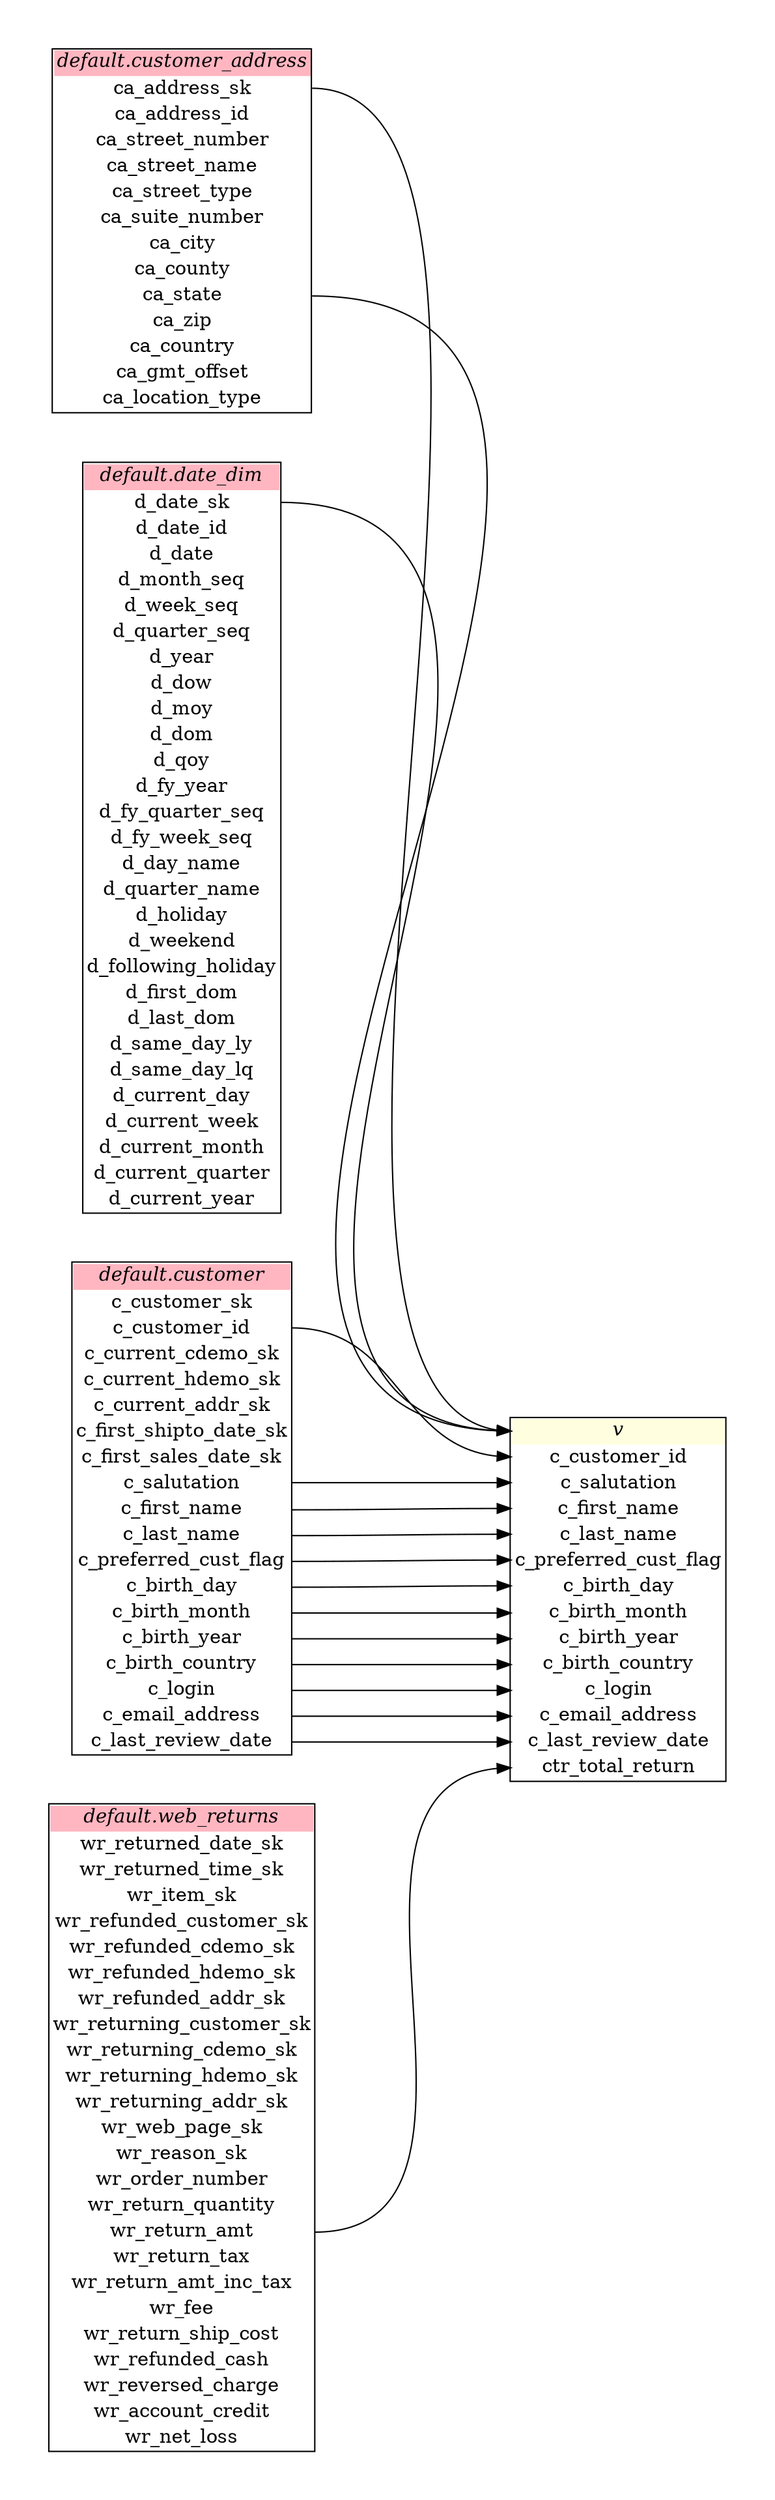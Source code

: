 // Automatically generated by TPCDSFlowTestSuite


digraph {
  graph [pad="0.5", nodesep="0.5", ranksep="2", fontname="Helvetica"];
  node [shape=plain]
  rankdir=LR;

  
"default.customer" [label=<
<table border="1" cellborder="0" cellspacing="0">
  <tr><td bgcolor="lightpink" port="nodeName"><i>default.customer</i></td></tr>
  <tr><td port="0">c_customer_sk</td></tr>
<tr><td port="1">c_customer_id</td></tr>
<tr><td port="2">c_current_cdemo_sk</td></tr>
<tr><td port="3">c_current_hdemo_sk</td></tr>
<tr><td port="4">c_current_addr_sk</td></tr>
<tr><td port="5">c_first_shipto_date_sk</td></tr>
<tr><td port="6">c_first_sales_date_sk</td></tr>
<tr><td port="7">c_salutation</td></tr>
<tr><td port="8">c_first_name</td></tr>
<tr><td port="9">c_last_name</td></tr>
<tr><td port="10">c_preferred_cust_flag</td></tr>
<tr><td port="11">c_birth_day</td></tr>
<tr><td port="12">c_birth_month</td></tr>
<tr><td port="13">c_birth_year</td></tr>
<tr><td port="14">c_birth_country</td></tr>
<tr><td port="15">c_login</td></tr>
<tr><td port="16">c_email_address</td></tr>
<tr><td port="17">c_last_review_date</td></tr>
</table>>];
     

"default.customer_address" [label=<
<table border="1" cellborder="0" cellspacing="0">
  <tr><td bgcolor="lightpink" port="nodeName"><i>default.customer_address</i></td></tr>
  <tr><td port="0">ca_address_sk</td></tr>
<tr><td port="1">ca_address_id</td></tr>
<tr><td port="2">ca_street_number</td></tr>
<tr><td port="3">ca_street_name</td></tr>
<tr><td port="4">ca_street_type</td></tr>
<tr><td port="5">ca_suite_number</td></tr>
<tr><td port="6">ca_city</td></tr>
<tr><td port="7">ca_county</td></tr>
<tr><td port="8">ca_state</td></tr>
<tr><td port="9">ca_zip</td></tr>
<tr><td port="10">ca_country</td></tr>
<tr><td port="11">ca_gmt_offset</td></tr>
<tr><td port="12">ca_location_type</td></tr>
</table>>];
     

"default.date_dim" [label=<
<table border="1" cellborder="0" cellspacing="0">
  <tr><td bgcolor="lightpink" port="nodeName"><i>default.date_dim</i></td></tr>
  <tr><td port="0">d_date_sk</td></tr>
<tr><td port="1">d_date_id</td></tr>
<tr><td port="2">d_date</td></tr>
<tr><td port="3">d_month_seq</td></tr>
<tr><td port="4">d_week_seq</td></tr>
<tr><td port="5">d_quarter_seq</td></tr>
<tr><td port="6">d_year</td></tr>
<tr><td port="7">d_dow</td></tr>
<tr><td port="8">d_moy</td></tr>
<tr><td port="9">d_dom</td></tr>
<tr><td port="10">d_qoy</td></tr>
<tr><td port="11">d_fy_year</td></tr>
<tr><td port="12">d_fy_quarter_seq</td></tr>
<tr><td port="13">d_fy_week_seq</td></tr>
<tr><td port="14">d_day_name</td></tr>
<tr><td port="15">d_quarter_name</td></tr>
<tr><td port="16">d_holiday</td></tr>
<tr><td port="17">d_weekend</td></tr>
<tr><td port="18">d_following_holiday</td></tr>
<tr><td port="19">d_first_dom</td></tr>
<tr><td port="20">d_last_dom</td></tr>
<tr><td port="21">d_same_day_ly</td></tr>
<tr><td port="22">d_same_day_lq</td></tr>
<tr><td port="23">d_current_day</td></tr>
<tr><td port="24">d_current_week</td></tr>
<tr><td port="25">d_current_month</td></tr>
<tr><td port="26">d_current_quarter</td></tr>
<tr><td port="27">d_current_year</td></tr>
</table>>];
     

"default.web_returns" [label=<
<table border="1" cellborder="0" cellspacing="0">
  <tr><td bgcolor="lightpink" port="nodeName"><i>default.web_returns</i></td></tr>
  <tr><td port="0">wr_returned_date_sk</td></tr>
<tr><td port="1">wr_returned_time_sk</td></tr>
<tr><td port="2">wr_item_sk</td></tr>
<tr><td port="3">wr_refunded_customer_sk</td></tr>
<tr><td port="4">wr_refunded_cdemo_sk</td></tr>
<tr><td port="5">wr_refunded_hdemo_sk</td></tr>
<tr><td port="6">wr_refunded_addr_sk</td></tr>
<tr><td port="7">wr_returning_customer_sk</td></tr>
<tr><td port="8">wr_returning_cdemo_sk</td></tr>
<tr><td port="9">wr_returning_hdemo_sk</td></tr>
<tr><td port="10">wr_returning_addr_sk</td></tr>
<tr><td port="11">wr_web_page_sk</td></tr>
<tr><td port="12">wr_reason_sk</td></tr>
<tr><td port="13">wr_order_number</td></tr>
<tr><td port="14">wr_return_quantity</td></tr>
<tr><td port="15">wr_return_amt</td></tr>
<tr><td port="16">wr_return_tax</td></tr>
<tr><td port="17">wr_return_amt_inc_tax</td></tr>
<tr><td port="18">wr_fee</td></tr>
<tr><td port="19">wr_return_ship_cost</td></tr>
<tr><td port="20">wr_refunded_cash</td></tr>
<tr><td port="21">wr_reversed_charge</td></tr>
<tr><td port="22">wr_account_credit</td></tr>
<tr><td port="23">wr_net_loss</td></tr>
</table>>];
     

"v" [label=<
<table border="1" cellborder="0" cellspacing="0">
  <tr><td bgcolor="lightyellow" port="nodeName"><i>v</i></td></tr>
  <tr><td port="0">c_customer_id</td></tr>
<tr><td port="1">c_salutation</td></tr>
<tr><td port="2">c_first_name</td></tr>
<tr><td port="3">c_last_name</td></tr>
<tr><td port="4">c_preferred_cust_flag</td></tr>
<tr><td port="5">c_birth_day</td></tr>
<tr><td port="6">c_birth_month</td></tr>
<tr><td port="7">c_birth_year</td></tr>
<tr><td port="8">c_birth_country</td></tr>
<tr><td port="9">c_login</td></tr>
<tr><td port="10">c_email_address</td></tr>
<tr><td port="11">c_last_review_date</td></tr>
<tr><td port="12">ctr_total_return</td></tr>
</table>>];
     
  "default.customer":1 -> "v":0
"default.customer":10 -> "v":4
"default.customer":11 -> "v":5
"default.customer":12 -> "v":6
"default.customer":13 -> "v":7
"default.customer":14 -> "v":8
"default.customer":15 -> "v":9
"default.customer":16 -> "v":10
"default.customer":17 -> "v":11
"default.customer":7 -> "v":1
"default.customer":8 -> "v":2
"default.customer":9 -> "v":3
"default.customer_address":0 -> "v":nodeName
"default.customer_address":8 -> "v":nodeName
"default.date_dim":0 -> "v":nodeName
"default.web_returns":15 -> "v":12
}
       